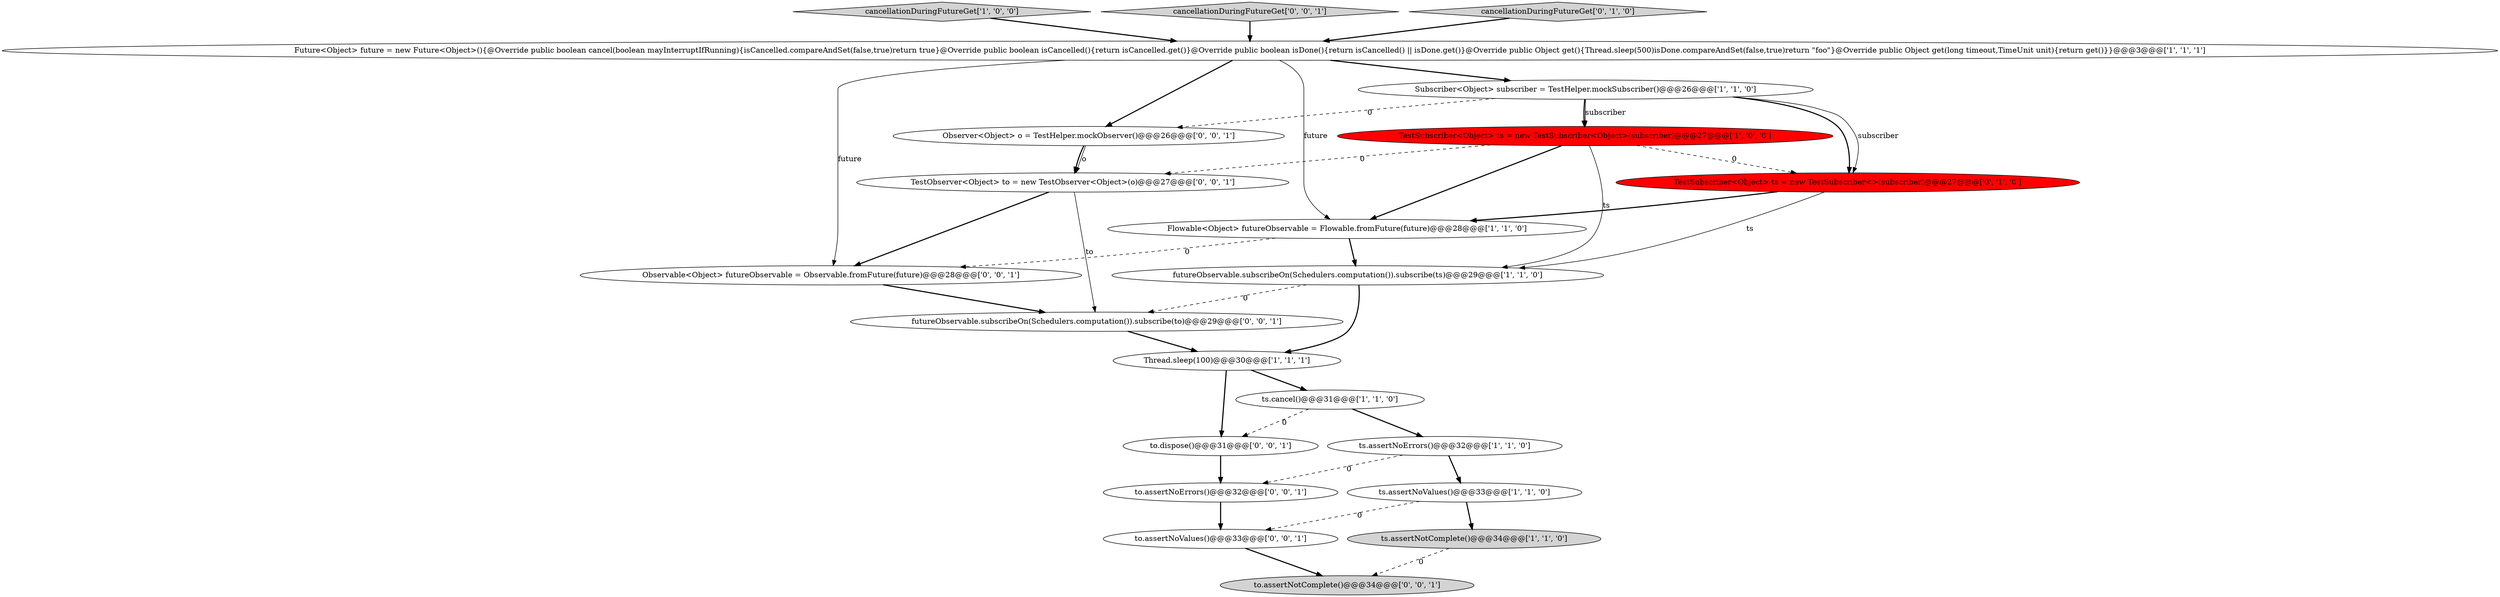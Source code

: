digraph {
9 [style = filled, label = "Flowable<Object> futureObservable = Flowable.fromFuture(future)@@@28@@@['1', '1', '0']", fillcolor = white, shape = ellipse image = "AAA0AAABBB1BBB"];
10 [style = filled, label = "futureObservable.subscribeOn(Schedulers.computation()).subscribe(ts)@@@29@@@['1', '1', '0']", fillcolor = white, shape = ellipse image = "AAA0AAABBB1BBB"];
7 [style = filled, label = "cancellationDuringFutureGet['1', '0', '0']", fillcolor = lightgray, shape = diamond image = "AAA0AAABBB1BBB"];
17 [style = filled, label = "cancellationDuringFutureGet['0', '0', '1']", fillcolor = lightgray, shape = diamond image = "AAA0AAABBB3BBB"];
0 [style = filled, label = "Subscriber<Object> subscriber = TestHelper.mockSubscriber()@@@26@@@['1', '1', '0']", fillcolor = white, shape = ellipse image = "AAA0AAABBB1BBB"];
18 [style = filled, label = "to.assertNoErrors()@@@32@@@['0', '0', '1']", fillcolor = white, shape = ellipse image = "AAA0AAABBB3BBB"];
11 [style = filled, label = "TestSubscriber<Object> ts = new TestSubscriber<>(subscriber)@@@27@@@['0', '1', '0']", fillcolor = red, shape = ellipse image = "AAA1AAABBB2BBB"];
12 [style = filled, label = "cancellationDuringFutureGet['0', '1', '0']", fillcolor = lightgray, shape = diamond image = "AAA0AAABBB2BBB"];
20 [style = filled, label = "Observable<Object> futureObservable = Observable.fromFuture(future)@@@28@@@['0', '0', '1']", fillcolor = white, shape = ellipse image = "AAA0AAABBB3BBB"];
14 [style = filled, label = "to.assertNotComplete()@@@34@@@['0', '0', '1']", fillcolor = lightgray, shape = ellipse image = "AAA0AAABBB3BBB"];
16 [style = filled, label = "to.dispose()@@@31@@@['0', '0', '1']", fillcolor = white, shape = ellipse image = "AAA0AAABBB3BBB"];
1 [style = filled, label = "ts.assertNoValues()@@@33@@@['1', '1', '0']", fillcolor = white, shape = ellipse image = "AAA0AAABBB1BBB"];
3 [style = filled, label = "TestSubscriber<Object> ts = new TestSubscriber<Object>(subscriber)@@@27@@@['1', '0', '0']", fillcolor = red, shape = ellipse image = "AAA1AAABBB1BBB"];
6 [style = filled, label = "Thread.sleep(100)@@@30@@@['1', '1', '1']", fillcolor = white, shape = ellipse image = "AAA0AAABBB1BBB"];
21 [style = filled, label = "Observer<Object> o = TestHelper.mockObserver()@@@26@@@['0', '0', '1']", fillcolor = white, shape = ellipse image = "AAA0AAABBB3BBB"];
5 [style = filled, label = "Future<Object> future = new Future<Object>(){@Override public boolean cancel(boolean mayInterruptIfRunning){isCancelled.compareAndSet(false,true)return true}@Override public boolean isCancelled(){return isCancelled.get()}@Override public boolean isDone(){return isCancelled() || isDone.get()}@Override public Object get(){Thread.sleep(500)isDone.compareAndSet(false,true)return \"foo\"}@Override public Object get(long timeout,TimeUnit unit){return get()}}@@@3@@@['1', '1', '1']", fillcolor = white, shape = ellipse image = "AAA0AAABBB1BBB"];
19 [style = filled, label = "to.assertNoValues()@@@33@@@['0', '0', '1']", fillcolor = white, shape = ellipse image = "AAA0AAABBB3BBB"];
13 [style = filled, label = "futureObservable.subscribeOn(Schedulers.computation()).subscribe(to)@@@29@@@['0', '0', '1']", fillcolor = white, shape = ellipse image = "AAA0AAABBB3BBB"];
15 [style = filled, label = "TestObserver<Object> to = new TestObserver<Object>(o)@@@27@@@['0', '0', '1']", fillcolor = white, shape = ellipse image = "AAA0AAABBB3BBB"];
4 [style = filled, label = "ts.assertNoErrors()@@@32@@@['1', '1', '0']", fillcolor = white, shape = ellipse image = "AAA0AAABBB1BBB"];
8 [style = filled, label = "ts.assertNotComplete()@@@34@@@['1', '1', '0']", fillcolor = lightgray, shape = ellipse image = "AAA0AAABBB1BBB"];
2 [style = filled, label = "ts.cancel()@@@31@@@['1', '1', '0']", fillcolor = white, shape = ellipse image = "AAA0AAABBB1BBB"];
0->3 [style = bold, label=""];
9->20 [style = dashed, label="0"];
4->18 [style = dashed, label="0"];
17->5 [style = bold, label=""];
16->18 [style = bold, label=""];
20->13 [style = bold, label=""];
1->8 [style = bold, label=""];
12->5 [style = bold, label=""];
5->20 [style = solid, label="future"];
21->15 [style = solid, label="o"];
21->15 [style = bold, label=""];
1->19 [style = dashed, label="0"];
18->19 [style = bold, label=""];
0->11 [style = bold, label=""];
9->10 [style = bold, label=""];
10->13 [style = dashed, label="0"];
8->14 [style = dashed, label="0"];
3->10 [style = solid, label="ts"];
11->9 [style = bold, label=""];
2->4 [style = bold, label=""];
10->6 [style = bold, label=""];
6->2 [style = bold, label=""];
11->10 [style = solid, label="ts"];
0->3 [style = solid, label="subscriber"];
3->9 [style = bold, label=""];
5->21 [style = bold, label=""];
7->5 [style = bold, label=""];
15->13 [style = solid, label="to"];
19->14 [style = bold, label=""];
5->0 [style = bold, label=""];
6->16 [style = bold, label=""];
0->21 [style = dashed, label="0"];
15->20 [style = bold, label=""];
2->16 [style = dashed, label="0"];
0->11 [style = solid, label="subscriber"];
3->15 [style = dashed, label="0"];
4->1 [style = bold, label=""];
13->6 [style = bold, label=""];
5->9 [style = solid, label="future"];
3->11 [style = dashed, label="0"];
}
